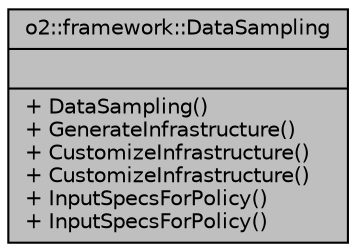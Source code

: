 digraph "o2::framework::DataSampling"
{
 // INTERACTIVE_SVG=YES
  bgcolor="transparent";
  edge [fontname="Helvetica",fontsize="10",labelfontname="Helvetica",labelfontsize="10"];
  node [fontname="Helvetica",fontsize="10",shape=record];
  Node1 [label="{o2::framework::DataSampling\n||+ DataSampling()\l+ GenerateInfrastructure()\l+ CustomizeInfrastructure()\l+ CustomizeInfrastructure()\l+ InputSpecsForPolicy()\l+ InputSpecsForPolicy()\l}",height=0.2,width=0.4,color="black", fillcolor="grey75", style="filled" fontcolor="black"];
}
